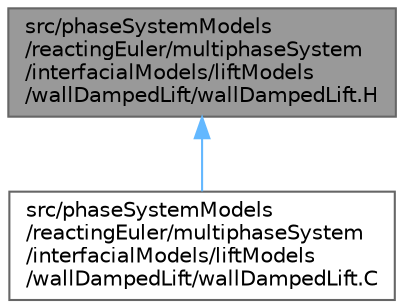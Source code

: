 digraph "src/phaseSystemModels/reactingEuler/multiphaseSystem/interfacialModels/liftModels/wallDampedLift/wallDampedLift.H"
{
 // LATEX_PDF_SIZE
  bgcolor="transparent";
  edge [fontname=Helvetica,fontsize=10,labelfontname=Helvetica,labelfontsize=10];
  node [fontname=Helvetica,fontsize=10,shape=box,height=0.2,width=0.4];
  Node1 [id="Node000001",label="src/phaseSystemModels\l/reactingEuler/multiphaseSystem\l/interfacialModels/liftModels\l/wallDampedLift/wallDampedLift.H",height=0.2,width=0.4,color="gray40", fillcolor="grey60", style="filled", fontcolor="black",tooltip=" "];
  Node1 -> Node2 [id="edge1_Node000001_Node000002",dir="back",color="steelblue1",style="solid",tooltip=" "];
  Node2 [id="Node000002",label="src/phaseSystemModels\l/reactingEuler/multiphaseSystem\l/interfacialModels/liftModels\l/wallDampedLift/wallDampedLift.C",height=0.2,width=0.4,color="grey40", fillcolor="white", style="filled",URL="$wallDampedLift_8C.html",tooltip=" "];
}
